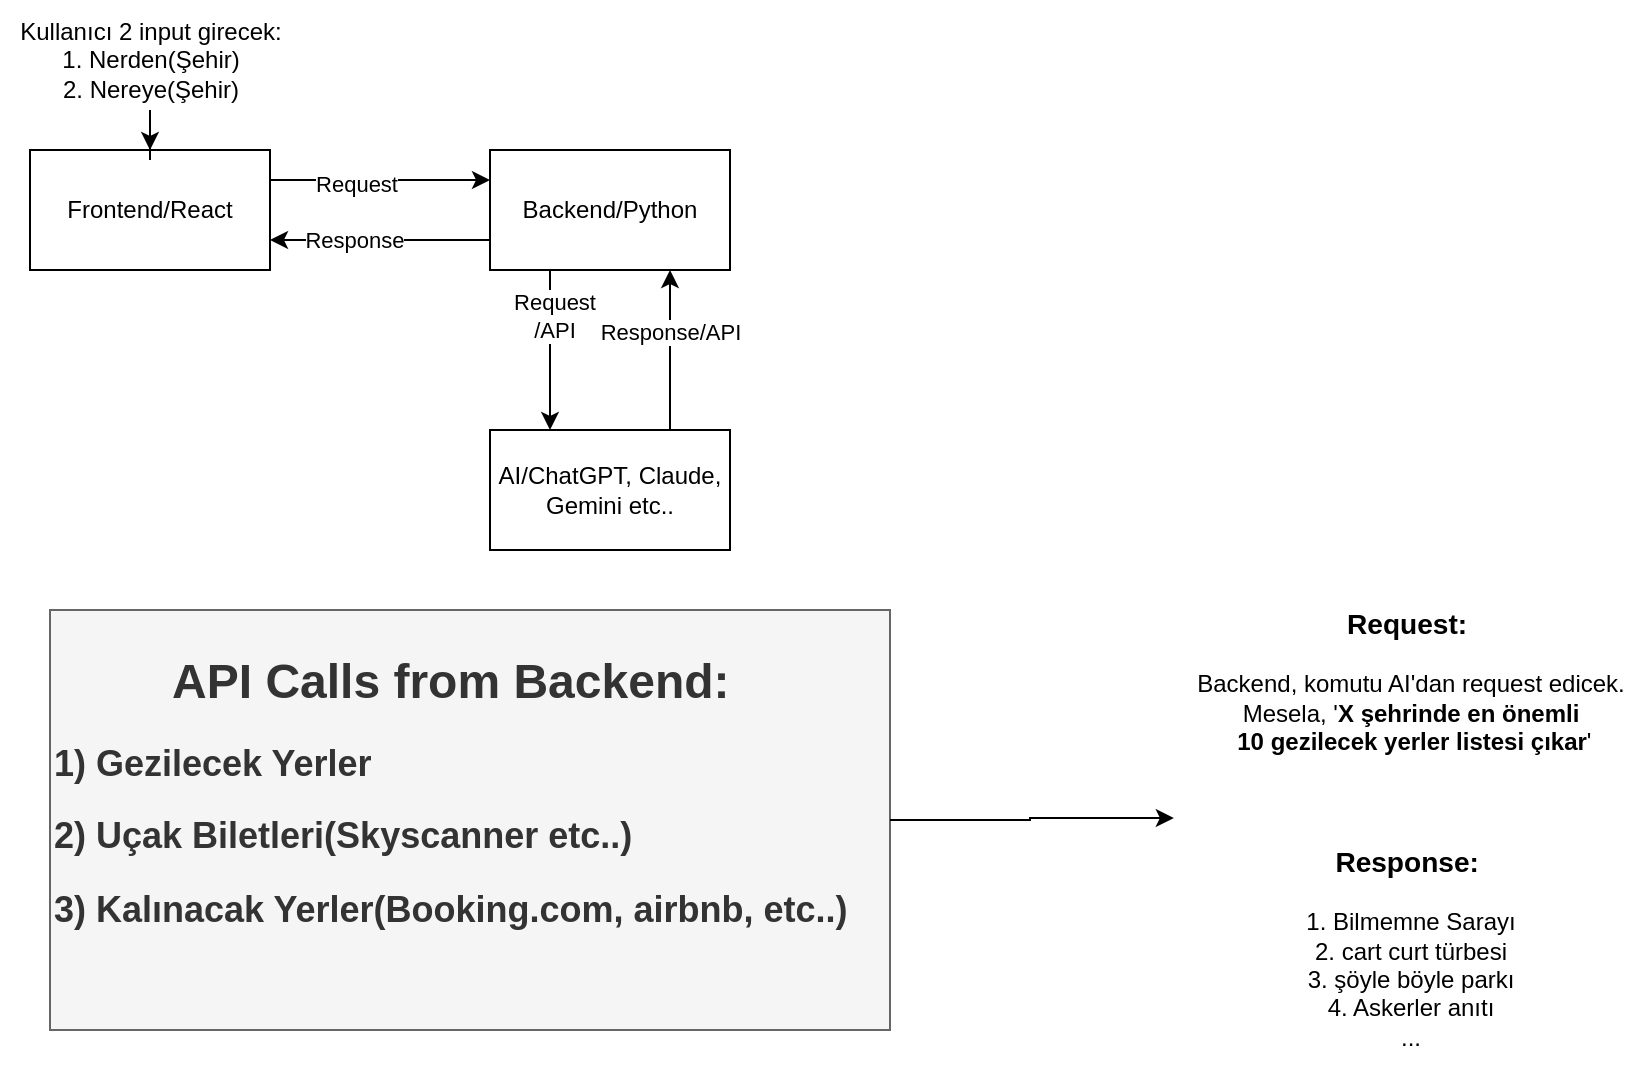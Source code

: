 <mxfile version="27.1.5">
  <diagram name="Page-1" id="bkel701pkgjCiXmN4tzi">
    <mxGraphModel dx="946" dy="619" grid="1" gridSize="10" guides="1" tooltips="1" connect="1" arrows="1" fold="1" page="1" pageScale="1" pageWidth="850" pageHeight="1100" math="0" shadow="0">
      <root>
        <mxCell id="0" />
        <mxCell id="1" parent="0" />
        <mxCell id="zQuXMdvSg60-0xuLWhxD-24" style="edgeStyle=orthogonalEdgeStyle;rounded=0;orthogonalLoop=1;jettySize=auto;html=1;exitX=1;exitY=0.25;exitDx=0;exitDy=0;entryX=0;entryY=0.25;entryDx=0;entryDy=0;" edge="1" parent="1" source="zQuXMdvSg60-0xuLWhxD-1" target="zQuXMdvSg60-0xuLWhxD-5">
          <mxGeometry relative="1" as="geometry" />
        </mxCell>
        <mxCell id="zQuXMdvSg60-0xuLWhxD-25" value="Request" style="edgeLabel;html=1;align=center;verticalAlign=middle;resizable=0;points=[];" vertex="1" connectable="0" parent="zQuXMdvSg60-0xuLWhxD-24">
          <mxGeometry x="-0.218" y="-2" relative="1" as="geometry">
            <mxPoint as="offset" />
          </mxGeometry>
        </mxCell>
        <mxCell id="zQuXMdvSg60-0xuLWhxD-1" value="Frontend/React" style="rounded=0;whiteSpace=wrap;html=1;" vertex="1" parent="1">
          <mxGeometry x="30" y="110" width="120" height="60" as="geometry" />
        </mxCell>
        <mxCell id="zQuXMdvSg60-0xuLWhxD-3" style="edgeStyle=orthogonalEdgeStyle;rounded=0;orthogonalLoop=1;jettySize=auto;html=1;entryX=0.5;entryY=0;entryDx=0;entryDy=0;" edge="1" parent="1" source="zQuXMdvSg60-0xuLWhxD-2" target="zQuXMdvSg60-0xuLWhxD-1">
          <mxGeometry relative="1" as="geometry" />
        </mxCell>
        <mxCell id="zQuXMdvSg60-0xuLWhxD-2" value="&lt;div&gt;Kullanıcı 2 input girecek:&lt;/div&gt;&lt;div&gt;1. Nerden(Şehir)&lt;/div&gt;&lt;div&gt;2. Nereye(Şehir)&lt;/div&gt;" style="text;html=1;align=center;verticalAlign=middle;resizable=0;points=[];autosize=1;strokeColor=none;fillColor=none;" vertex="1" parent="1">
          <mxGeometry x="15" y="35" width="150" height="60" as="geometry" />
        </mxCell>
        <mxCell id="zQuXMdvSg60-0xuLWhxD-11" style="edgeStyle=orthogonalEdgeStyle;rounded=0;orthogonalLoop=1;jettySize=auto;html=1;exitX=0.25;exitY=1;exitDx=0;exitDy=0;entryX=0.25;entryY=0;entryDx=0;entryDy=0;" edge="1" parent="1" source="zQuXMdvSg60-0xuLWhxD-5" target="zQuXMdvSg60-0xuLWhxD-8">
          <mxGeometry relative="1" as="geometry" />
        </mxCell>
        <mxCell id="zQuXMdvSg60-0xuLWhxD-18" value="&lt;div&gt;Request&lt;/div&gt;/API" style="edgeLabel;html=1;align=center;verticalAlign=middle;resizable=0;points=[];" vertex="1" connectable="0" parent="zQuXMdvSg60-0xuLWhxD-11">
          <mxGeometry x="-0.425" y="2" relative="1" as="geometry">
            <mxPoint as="offset" />
          </mxGeometry>
        </mxCell>
        <mxCell id="zQuXMdvSg60-0xuLWhxD-26" style="edgeStyle=orthogonalEdgeStyle;rounded=0;orthogonalLoop=1;jettySize=auto;html=1;exitX=0;exitY=0.75;exitDx=0;exitDy=0;entryX=1;entryY=0.75;entryDx=0;entryDy=0;" edge="1" parent="1" source="zQuXMdvSg60-0xuLWhxD-5" target="zQuXMdvSg60-0xuLWhxD-1">
          <mxGeometry relative="1" as="geometry" />
        </mxCell>
        <mxCell id="zQuXMdvSg60-0xuLWhxD-27" value="Response" style="edgeLabel;html=1;align=center;verticalAlign=middle;resizable=0;points=[];" vertex="1" connectable="0" parent="zQuXMdvSg60-0xuLWhxD-26">
          <mxGeometry x="0.236" relative="1" as="geometry">
            <mxPoint as="offset" />
          </mxGeometry>
        </mxCell>
        <mxCell id="zQuXMdvSg60-0xuLWhxD-5" value="Backend/Python" style="rounded=0;whiteSpace=wrap;html=1;" vertex="1" parent="1">
          <mxGeometry x="260" y="110" width="120" height="60" as="geometry" />
        </mxCell>
        <mxCell id="zQuXMdvSg60-0xuLWhxD-12" style="edgeStyle=orthogonalEdgeStyle;rounded=0;orthogonalLoop=1;jettySize=auto;html=1;exitX=0.75;exitY=0;exitDx=0;exitDy=0;entryX=0.75;entryY=1;entryDx=0;entryDy=0;" edge="1" parent="1" source="zQuXMdvSg60-0xuLWhxD-8" target="zQuXMdvSg60-0xuLWhxD-5">
          <mxGeometry relative="1" as="geometry" />
        </mxCell>
        <mxCell id="zQuXMdvSg60-0xuLWhxD-19" value="Response/API" style="edgeLabel;html=1;align=center;verticalAlign=middle;resizable=0;points=[];" vertex="1" connectable="0" parent="zQuXMdvSg60-0xuLWhxD-12">
          <mxGeometry x="0.225" relative="1" as="geometry">
            <mxPoint as="offset" />
          </mxGeometry>
        </mxCell>
        <mxCell id="zQuXMdvSg60-0xuLWhxD-8" value="AI/ChatGPT, Claude, Gemini etc.." style="rounded=0;whiteSpace=wrap;html=1;" vertex="1" parent="1">
          <mxGeometry x="260" y="250" width="120" height="60" as="geometry" />
        </mxCell>
        <mxCell id="zQuXMdvSg60-0xuLWhxD-10" value="&lt;h3&gt;Request:&amp;nbsp;&lt;/h3&gt;&lt;div&gt;Backend, komutu AI&#39;dan request edicek.&lt;/div&gt;&lt;div&gt;Mesela, &#39;&lt;b&gt;X şehrinde en önemli&lt;/b&gt;&lt;/div&gt;&lt;div&gt;&lt;b&gt;&amp;nbsp;10 gezilecek yerler listesi çıkar&lt;/b&gt;&#39;&lt;/div&gt;&lt;div&gt;&lt;h3&gt;&lt;br&gt;&lt;/h3&gt;&lt;h3&gt;Response:&amp;nbsp;&lt;/h3&gt;&lt;div&gt;1. Bilmemne Sarayı&lt;/div&gt;&lt;div&gt;2. cart curt türbesi&lt;/div&gt;&lt;div&gt;3. şöyle böyle parkı&lt;/div&gt;&lt;div&gt;4. Askerler anıtı&lt;/div&gt;&lt;div&gt;...&lt;/div&gt;&lt;/div&gt;&lt;div&gt;&lt;br&gt;&lt;/div&gt;" style="text;html=1;align=center;verticalAlign=middle;resizable=0;points=[];autosize=1;strokeColor=none;fillColor=none;" vertex="1" parent="1">
          <mxGeometry x="600" y="320" width="240" height="260" as="geometry" />
        </mxCell>
        <mxCell id="zQuXMdvSg60-0xuLWhxD-29" value="&lt;h2&gt;&lt;br&gt;&lt;/h2&gt;" style="text;html=1;align=center;verticalAlign=middle;resizable=0;points=[];autosize=1;strokeColor=none;fillColor=none;" vertex="1" parent="1">
          <mxGeometry x="120" y="370" width="20" height="60" as="geometry" />
        </mxCell>
        <mxCell id="zQuXMdvSg60-0xuLWhxD-30" value="&lt;h1 align=&quot;center&quot;&gt;API Calls from Backend:&lt;/h1&gt;&lt;div align=&quot;left&quot;&gt;&lt;h2&gt;1) Gezilecek Yerler&lt;/h2&gt;&lt;h2&gt;2) Uçak Biletleri(Skyscanner etc..)&lt;/h2&gt;&lt;h2&gt;3) Kalınacak Yerler(Booking.com, airbnb, etc..)&lt;/h2&gt;&lt;div&gt;&lt;br&gt;&lt;/div&gt;&lt;br&gt;&lt;/div&gt;" style="text;html=1;align=left;verticalAlign=middle;resizable=0;points=[];autosize=1;fillColor=#f5f5f5;fontColor=#333333;strokeColor=#666666;" vertex="1" parent="1">
          <mxGeometry x="40" y="340" width="420" height="210" as="geometry" />
        </mxCell>
        <mxCell id="zQuXMdvSg60-0xuLWhxD-33" style="edgeStyle=orthogonalEdgeStyle;rounded=0;orthogonalLoop=1;jettySize=auto;html=1;entryX=0.008;entryY=0.477;entryDx=0;entryDy=0;entryPerimeter=0;" edge="1" parent="1" source="zQuXMdvSg60-0xuLWhxD-30" target="zQuXMdvSg60-0xuLWhxD-10">
          <mxGeometry relative="1" as="geometry" />
        </mxCell>
      </root>
    </mxGraphModel>
  </diagram>
</mxfile>

